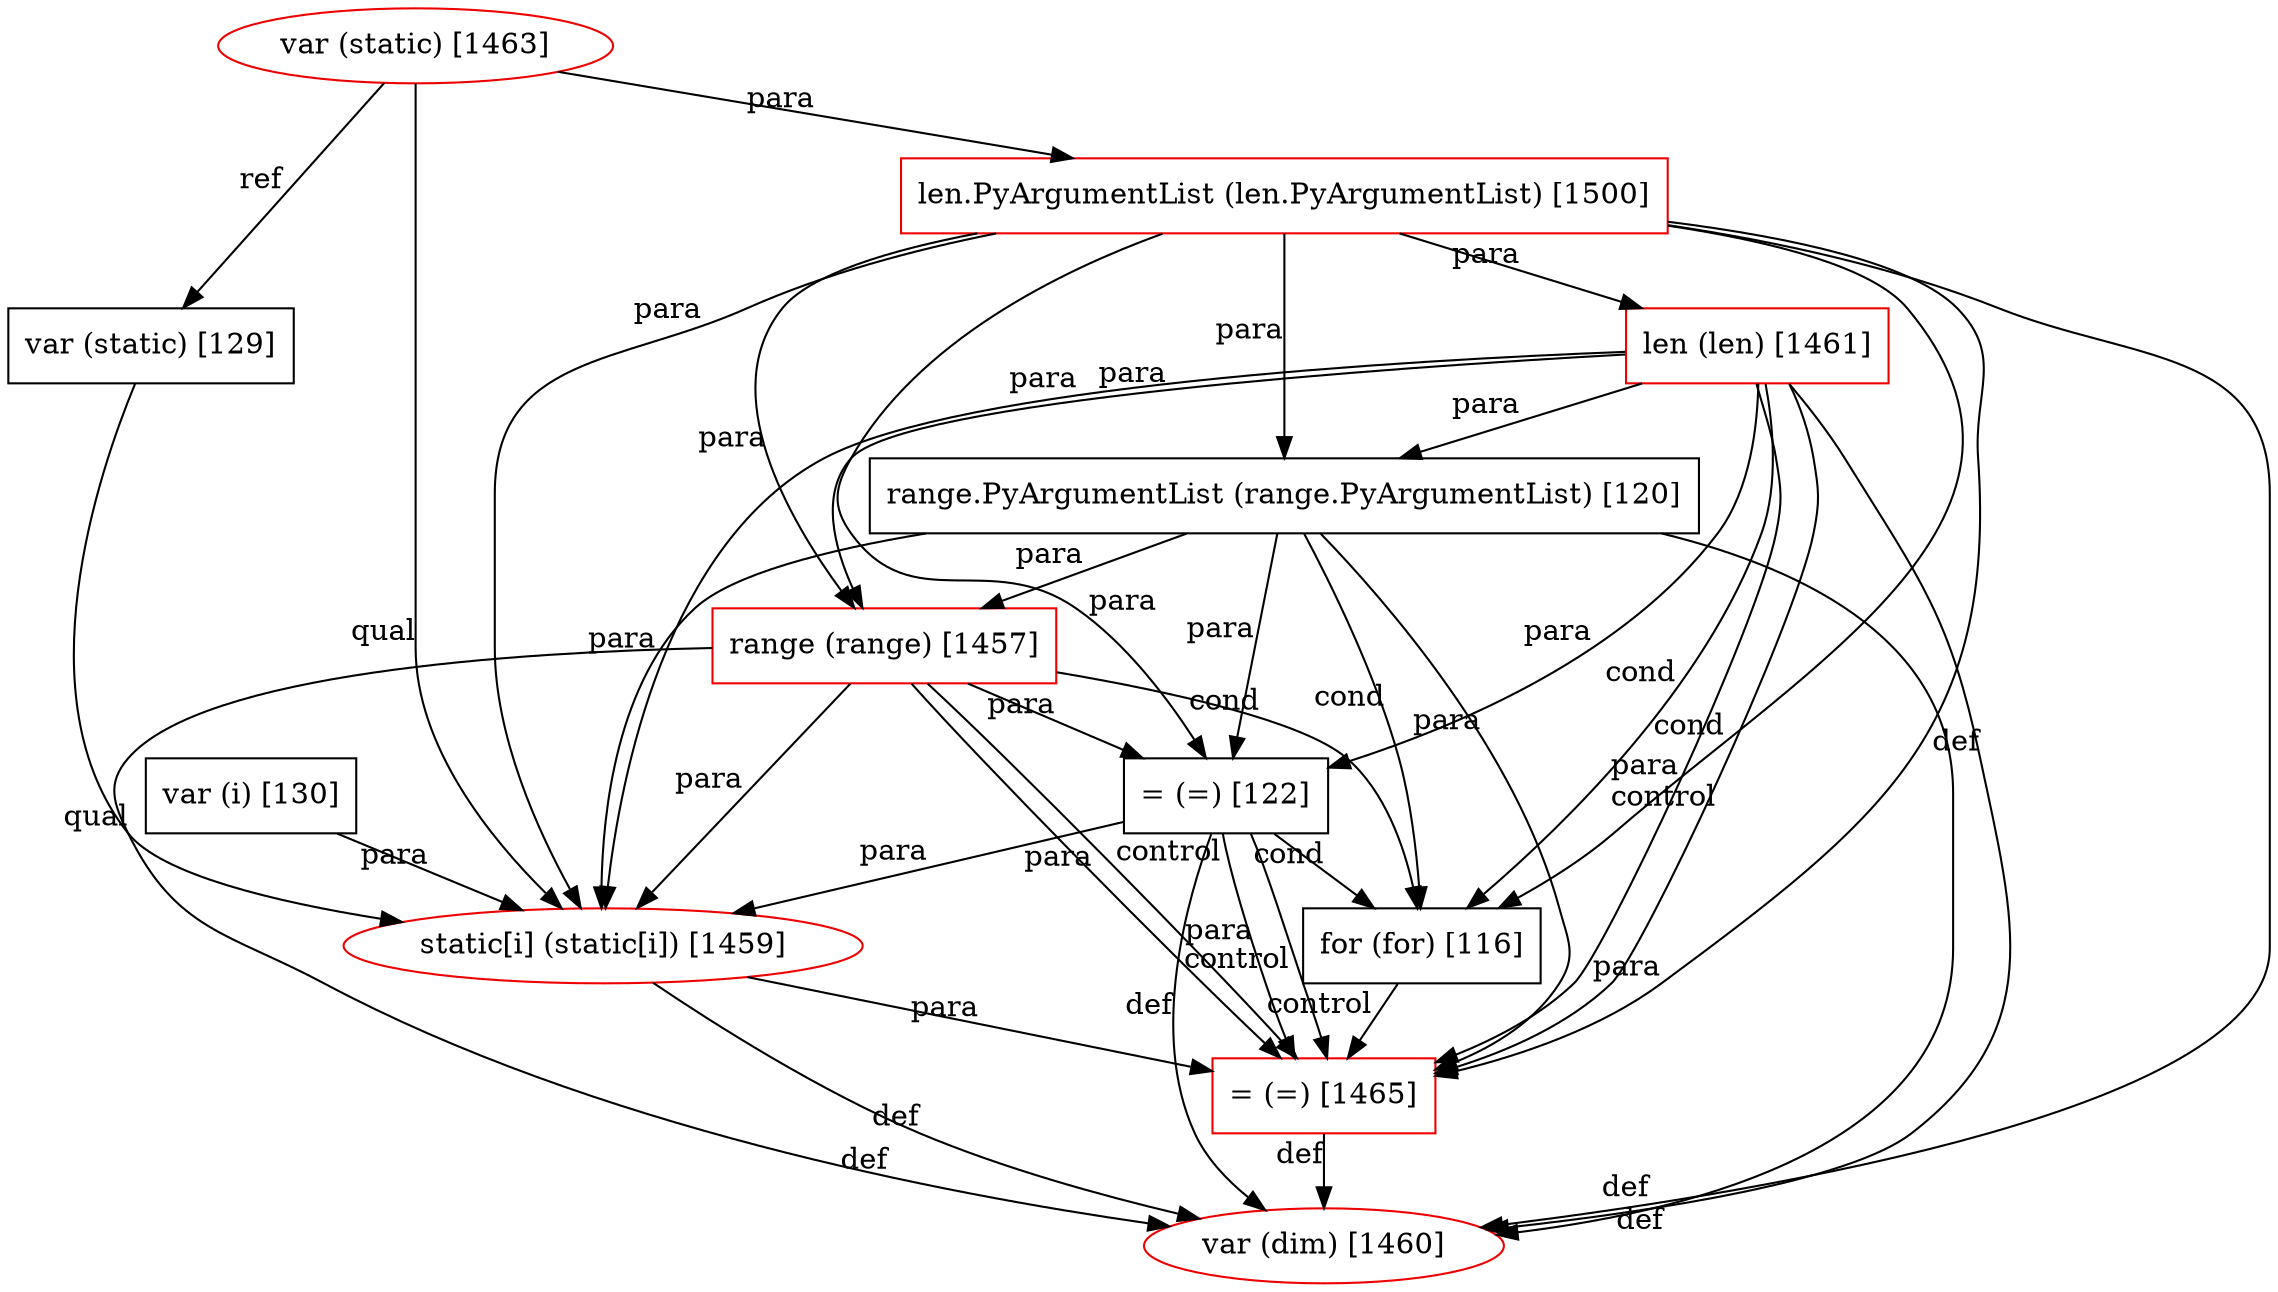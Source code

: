 digraph G {
  1457 [ metadata="" color="red2" shape="box" label="range (range) [1457]" ];
  1461 [ metadata="" color="red2" shape="box" label="len (len) [1461]" ];
  1465 [ metadata="" color="red2" shape="box" label="= (=) [1465]" ];
  1460 [ metadata="" color="red2" shape="ellipse" label="var (dim) [1460]" ];
  1463 [ metadata="" color="red2" shape="ellipse" label="var (static) [1463]" ];
  1500 [ metadata="" color="red2" shape="box" label="len.PyArgumentList (len.PyArgumentList) [1500]" ];
  1459 [ metadata="" color="red2" shape="ellipse" label="static[i] (static[i]) [1459]" ];
  130 [ metadata="hanger" color="null" shape="null" label="var (i) [130]" ];
  122 [ metadata="hanger" color="null" shape="null" label="= (=) [122]" ];
  129 [ metadata="hanger" color="null" shape="null" label="var (static) [129]" ];
  120 [ metadata="hanger" color="null" shape="null" label="range.PyArgumentList (range.PyArgumentList) [120]" ];
  116 [ metadata="hanger" color="null" shape="null" label="for (for) [116]" ];
  1457 -> 1465 [ from_closure="true" xlabel="para" ];
  1457 -> 1465 [ from_closure="true" xlabel="control" ];
  1457 -> 1460 [ from_closure="true" xlabel="def" ];
  1457 -> 1459 [ from_closure="true" xlabel="para" ];
  1461 -> 1457 [ from_closure="false" xlabel="para" ];
  1461 -> 1465 [ from_closure="true" xlabel="para" ];
  1461 -> 1465 [ from_closure="true" xlabel="control" ];
  1461 -> 1460 [ from_closure="true" xlabel="def" ];
  1461 -> 1459 [ from_closure="true" xlabel="para" ];
  1465 -> 1460 [ from_closure="false" xlabel="def" ];
  1463 -> 1500 [ from_closure="true" xlabel="para" ];
  1463 -> 1459 [ from_closure="true" xlabel="qual" ];
  1500 -> 1461 [ from_closure="false" xlabel="para" ];
  1500 -> 1457 [ from_closure="false" xlabel="para" ];
  1500 -> 1465 [ from_closure="false" xlabel="para" ];
  1500 -> 1459 [ from_closure="false" xlabel="para" ];
  1500 -> 1460 [ from_closure="false" xlabel="def" ];
  1459 -> 1460 [ from_closure="false" xlabel="def" ];
  1459 -> 1465 [ from_closure="false" xlabel="para" ];
  130 -> 1459 [ from_closure="false" xlabel="para" ];
  1457 -> 122 [ from_closure="false" xlabel="para" ];
  1461 -> 122 [ from_closure="true" xlabel="para" ];
  1500 -> 122 [ from_closure="true" xlabel="para" ];
  122 -> 1459 [ from_closure="true" xlabel="para" ];
  122 -> 1465 [ from_closure="true" xlabel="para" ];
  122 -> 1465 [ from_closure="true" xlabel="control" ];
  122 -> 1460 [ from_closure="true" xlabel="def" ];
  1463 -> 129 [ from_closure="false" xlabel="ref" ];
  129 -> 1459 [ from_closure="false" xlabel="qual" ];
  1461 -> 120 [ from_closure="false" xlabel="para" ];
  1500 -> 120 [ from_closure="true" xlabel="para" ];
  120 -> 122 [ from_closure="true" xlabel="para" ];
  120 -> 1457 [ from_closure="false" xlabel="para" ];
  120 -> 1465 [ from_closure="true" xlabel="para" ];
  120 -> 1459 [ from_closure="true" xlabel="para" ];
  120 -> 1460 [ from_closure="true" xlabel="def" ];
  1457 -> 116 [ from_closure="false" xlabel="cond" ];
  1461 -> 116 [ from_closure="true" xlabel="cond" ];
  1500 -> 116 [ from_closure="true" xlabel="cond" ];
  122 -> 116 [ from_closure="false" xlabel="cond" ];
  120 -> 116 [ from_closure="true" xlabel="cond" ];
  116 -> 1465 [ from_closure="false" xlabel="control" ];
}
